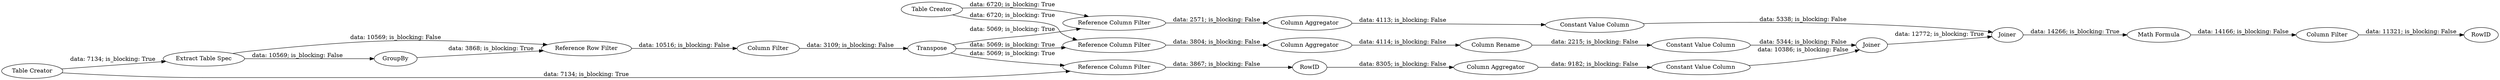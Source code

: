 digraph {
	"4041081310340434544_17" [label="Column Rename"]
	"4041081310340434544_8" [label="Column Filter"]
	"4041081310340434544_1" [label="Table Creator"]
	"4041081310340434544_18" [label=Joiner]
	"4041081310340434544_15" [label="Constant Value Column"]
	"4041081310340434544_26" [label="Math Formula"]
	"4041081310340434544_16" [label="Constant Value Column"]
	"4041081310340434544_2" [label="Table Creator"]
	"4041081310340434544_10" [label="Reference Column Filter"]
	"4041081310340434544_24" [label="Column Aggregator"]
	"4041081310340434544_28" [label=RowID]
	"4041081310340434544_25" [label=Joiner]
	"4041081310340434544_22" [label="Constant Value Column"]
	"4041081310340434544_7" [label="Reference Column Filter"]
	"4041081310340434544_4" [label="Extract Table Spec"]
	"4041081310340434544_27" [label="Column Filter"]
	"4041081310340434544_13" [label="Column Aggregator"]
	"4041081310340434544_5" [label=GroupBy]
	"4041081310340434544_29" [label=RowID]
	"4041081310340434544_6" [label="Reference Row Filter"]
	"4041081310340434544_9" [label=Transpose]
	"4041081310340434544_14" [label="Column Aggregator"]
	"4041081310340434544_21" [label="Reference Column Filter"]
	"4041081310340434544_21" -> "4041081310340434544_24" [label="data: 2571; is_blocking: False"]
	"4041081310340434544_24" -> "4041081310340434544_22" [label="data: 4113; is_blocking: False"]
	"4041081310340434544_6" -> "4041081310340434544_8" [label="data: 10516; is_blocking: False"]
	"4041081310340434544_1" -> "4041081310340434544_21" [label="data: 6720; is_blocking: True"]
	"4041081310340434544_2" -> "4041081310340434544_4" [label="data: 7134; is_blocking: True"]
	"4041081310340434544_28" -> "4041081310340434544_14" [label="data: 8305; is_blocking: False"]
	"4041081310340434544_8" -> "4041081310340434544_9" [label="data: 3109; is_blocking: False"]
	"4041081310340434544_15" -> "4041081310340434544_18" [label="data: 5344; is_blocking: False"]
	"4041081310340434544_9" -> "4041081310340434544_7" [label="data: 5069; is_blocking: True"]
	"4041081310340434544_13" -> "4041081310340434544_17" [label="data: 4114; is_blocking: False"]
	"4041081310340434544_4" -> "4041081310340434544_6" [label="data: 10569; is_blocking: False"]
	"4041081310340434544_22" -> "4041081310340434544_25" [label="data: 5338; is_blocking: False"]
	"4041081310340434544_17" -> "4041081310340434544_15" [label="data: 2215; is_blocking: False"]
	"4041081310340434544_7" -> "4041081310340434544_28" [label="data: 3867; is_blocking: False"]
	"4041081310340434544_25" -> "4041081310340434544_26" [label="data: 14266; is_blocking: True"]
	"4041081310340434544_26" -> "4041081310340434544_27" [label="data: 14166; is_blocking: False"]
	"4041081310340434544_14" -> "4041081310340434544_16" [label="data: 9182; is_blocking: False"]
	"4041081310340434544_18" -> "4041081310340434544_25" [label="data: 12772; is_blocking: True"]
	"4041081310340434544_2" -> "4041081310340434544_7" [label="data: 7134; is_blocking: True"]
	"4041081310340434544_10" -> "4041081310340434544_13" [label="data: 3804; is_blocking: False"]
	"4041081310340434544_27" -> "4041081310340434544_29" [label="data: 11321; is_blocking: False"]
	"4041081310340434544_5" -> "4041081310340434544_6" [label="data: 3868; is_blocking: True"]
	"4041081310340434544_16" -> "4041081310340434544_18" [label="data: 10386; is_blocking: False"]
	"4041081310340434544_9" -> "4041081310340434544_10" [label="data: 5069; is_blocking: True"]
	"4041081310340434544_1" -> "4041081310340434544_10" [label="data: 6720; is_blocking: True"]
	"4041081310340434544_4" -> "4041081310340434544_5" [label="data: 10569; is_blocking: False"]
	"4041081310340434544_9" -> "4041081310340434544_21" [label="data: 5069; is_blocking: True"]
	rankdir=LR
}
